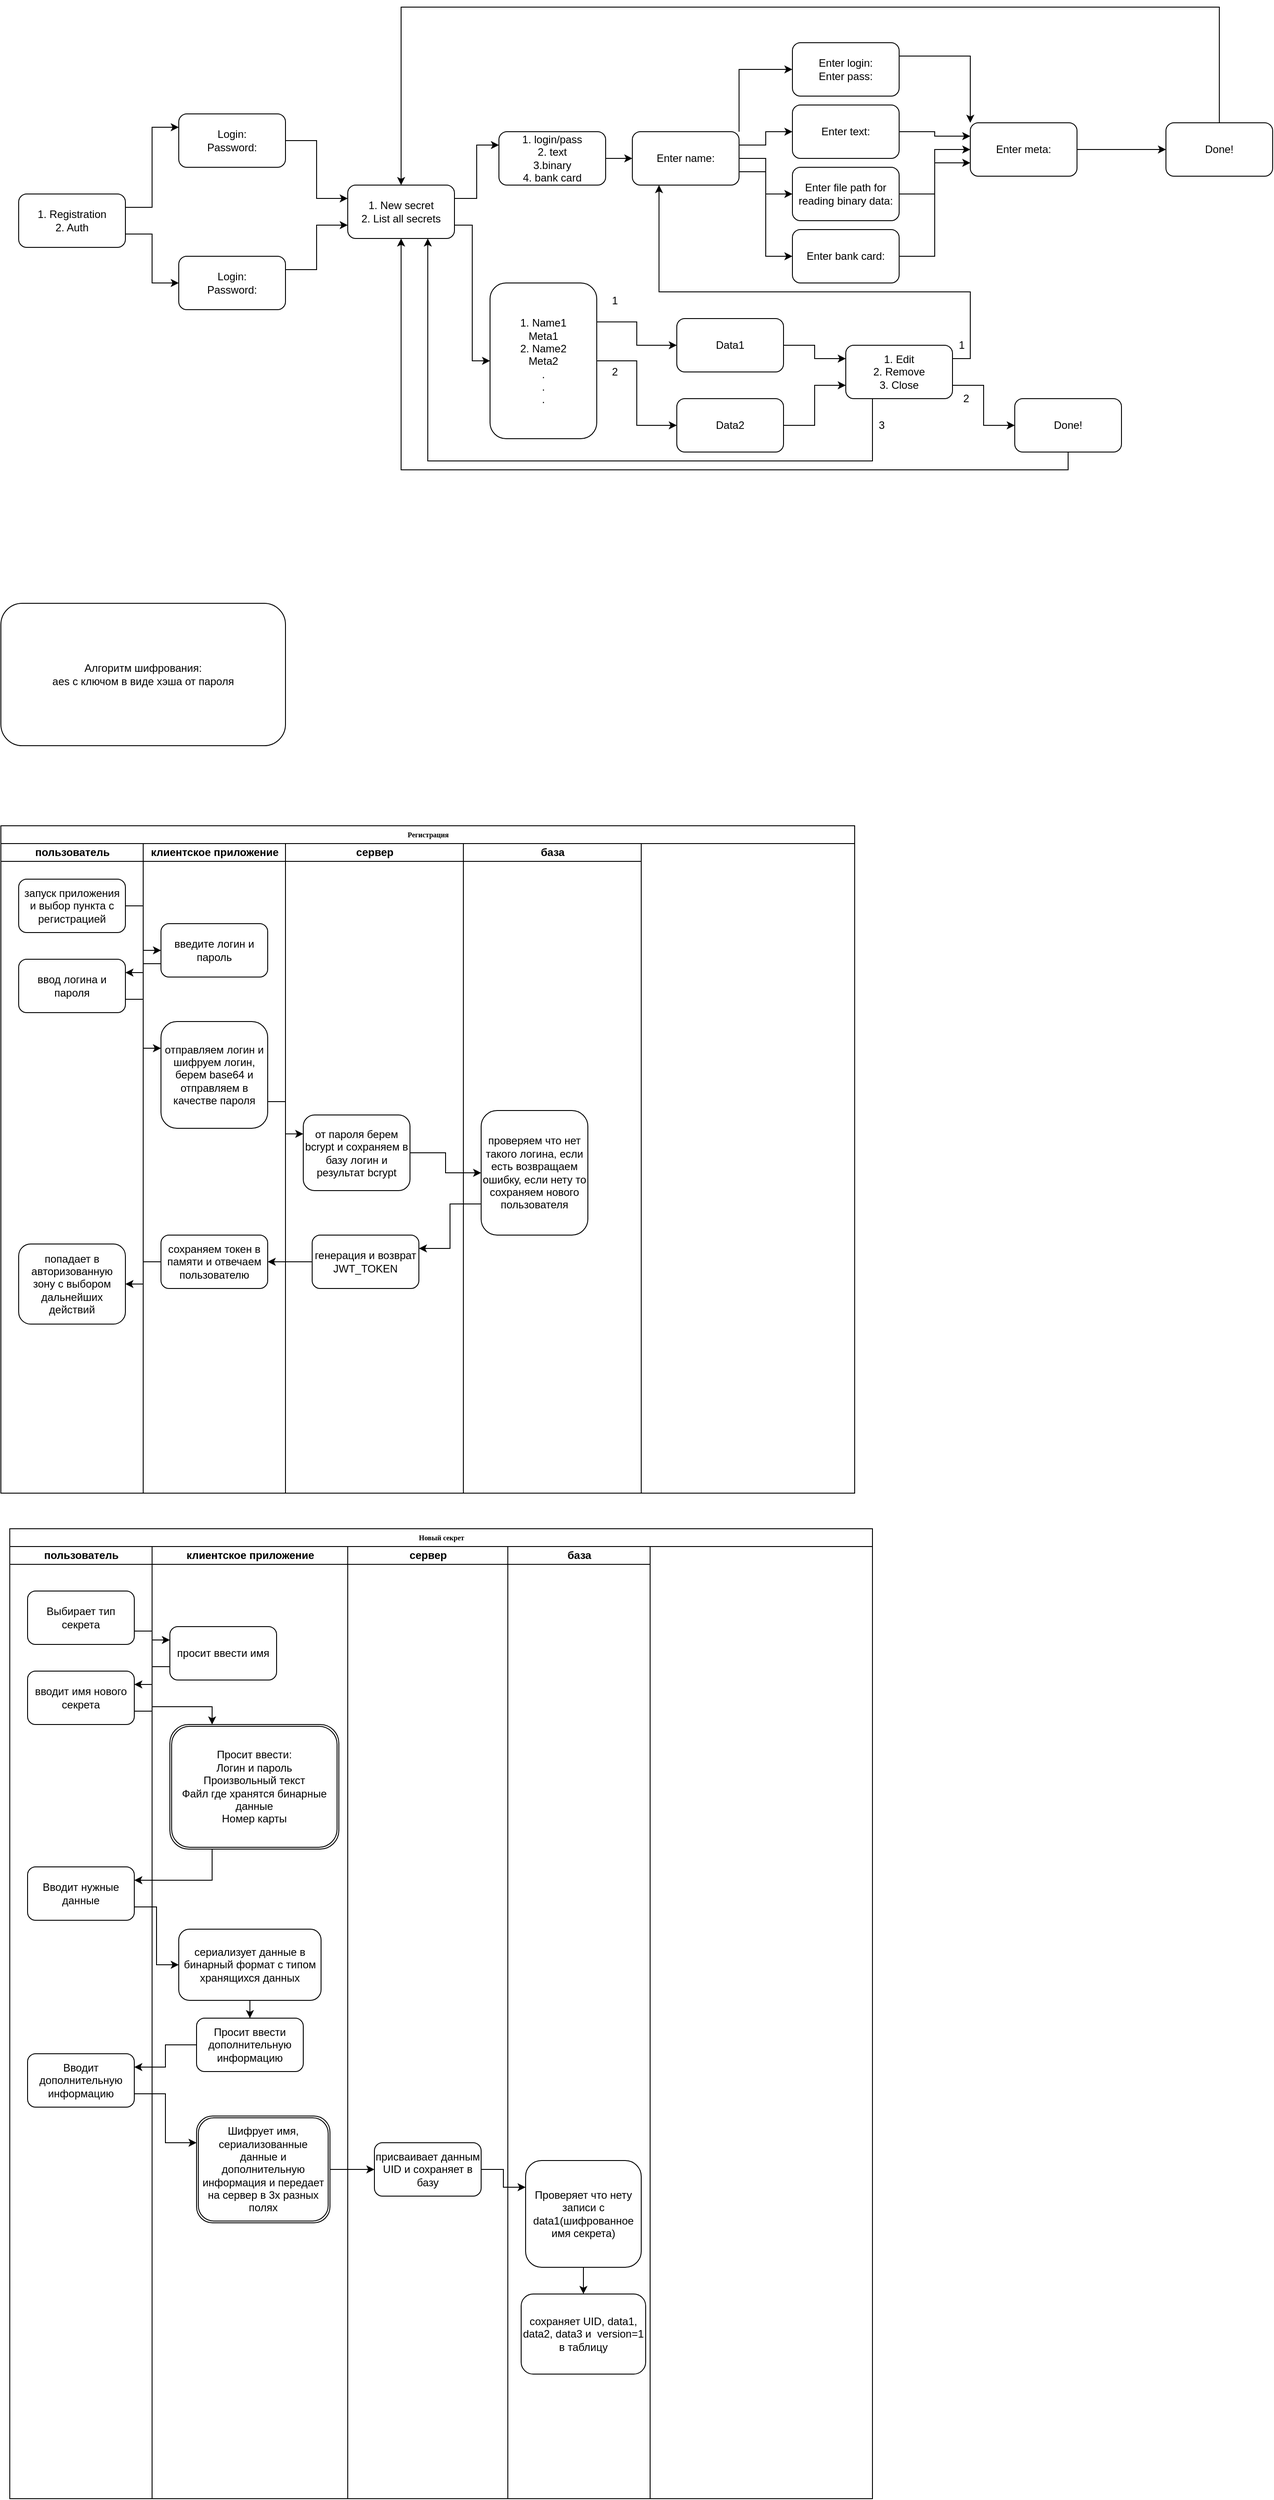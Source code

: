 <mxfile version="21.0.4" type="github">
  <diagram name="Page-1" id="74e2e168-ea6b-b213-b513-2b3c1d86103e">
    <mxGraphModel dx="1191" dy="2531" grid="1" gridSize="10" guides="1" tooltips="1" connect="1" arrows="1" fold="1" page="1" pageScale="1" pageWidth="1100" pageHeight="850" background="none" math="0" shadow="0">
      <root>
        <mxCell id="0" />
        <mxCell id="1" parent="0" />
        <mxCell id="77e6c97f196da883-1" value="Регистрация" style="swimlane;html=1;childLayout=stackLayout;startSize=20;rounded=0;shadow=0;labelBackgroundColor=none;strokeWidth=1;fontFamily=Verdana;fontSize=8;align=center;" parent="1" vertex="1">
          <mxGeometry x="70" y="40" width="960" height="750" as="geometry" />
        </mxCell>
        <mxCell id="77e6c97f196da883-2" value="пользователь" style="swimlane;html=1;startSize=20;" parent="77e6c97f196da883-1" vertex="1">
          <mxGeometry y="20" width="160" height="730" as="geometry" />
        </mxCell>
        <mxCell id="PdHf83JX79WG0qEQujX1-6" value="запуск приложения&lt;br&gt;и выбор пункта с регистрацией" style="rounded=1;whiteSpace=wrap;html=1;" vertex="1" parent="77e6c97f196da883-2">
          <mxGeometry x="20" y="40" width="120" height="60" as="geometry" />
        </mxCell>
        <mxCell id="PdHf83JX79WG0qEQujX1-10" value="ввод логина и пароля" style="rounded=1;whiteSpace=wrap;html=1;" vertex="1" parent="77e6c97f196da883-2">
          <mxGeometry x="20" y="130" width="120" height="60" as="geometry" />
        </mxCell>
        <mxCell id="PdHf83JX79WG0qEQujX1-27" value="попадает в авторизованную зону с выбором дальнейших действий" style="rounded=1;whiteSpace=wrap;html=1;" vertex="1" parent="77e6c97f196da883-2">
          <mxGeometry x="20" y="450" width="120" height="90" as="geometry" />
        </mxCell>
        <mxCell id="77e6c97f196da883-3" value="клиентское приложение" style="swimlane;html=1;startSize=20;" parent="77e6c97f196da883-1" vertex="1">
          <mxGeometry x="160" y="20" width="160" height="730" as="geometry" />
        </mxCell>
        <mxCell id="PdHf83JX79WG0qEQujX1-7" value="введите логин и пароль" style="rounded=1;whiteSpace=wrap;html=1;" vertex="1" parent="77e6c97f196da883-3">
          <mxGeometry x="20" y="90" width="120" height="60" as="geometry" />
        </mxCell>
        <mxCell id="PdHf83JX79WG0qEQujX1-12" value="отправляем логин и шифруем логин, берем base64 и отправляем в качестве пароля" style="rounded=1;whiteSpace=wrap;html=1;" vertex="1" parent="77e6c97f196da883-3">
          <mxGeometry x="20" y="200" width="120" height="120" as="geometry" />
        </mxCell>
        <mxCell id="PdHf83JX79WG0qEQujX1-25" value="сохраняем токен в памяти и отвечаем пользователю" style="rounded=1;whiteSpace=wrap;html=1;" vertex="1" parent="77e6c97f196da883-3">
          <mxGeometry x="20" y="440" width="120" height="60" as="geometry" />
        </mxCell>
        <mxCell id="77e6c97f196da883-4" value="сервер" style="swimlane;html=1;startSize=20;" parent="77e6c97f196da883-1" vertex="1">
          <mxGeometry x="320" y="20" width="200" height="730" as="geometry" />
        </mxCell>
        <mxCell id="PdHf83JX79WG0qEQujX1-15" value="от пароля берем bcrypt и сохраняем в базу логин и результат bcrypt" style="rounded=1;whiteSpace=wrap;html=1;" vertex="1" parent="77e6c97f196da883-4">
          <mxGeometry x="20" y="305" width="120" height="85" as="geometry" />
        </mxCell>
        <mxCell id="PdHf83JX79WG0qEQujX1-23" value="генерация и возврат JWT_TOKEN" style="rounded=1;whiteSpace=wrap;html=1;" vertex="1" parent="77e6c97f196da883-4">
          <mxGeometry x="30" y="440" width="120" height="60" as="geometry" />
        </mxCell>
        <mxCell id="77e6c97f196da883-5" value="база" style="swimlane;html=1;startSize=20;" parent="77e6c97f196da883-1" vertex="1">
          <mxGeometry x="520" y="20" width="200" height="730" as="geometry" />
        </mxCell>
        <mxCell id="PdHf83JX79WG0qEQujX1-17" value="проверяем что нет такого логина, если есть возвращаем ошибку, если нету то сохраняем нового пользователя" style="rounded=1;whiteSpace=wrap;html=1;" vertex="1" parent="77e6c97f196da883-5">
          <mxGeometry x="20" y="300" width="120" height="140" as="geometry" />
        </mxCell>
        <mxCell id="PdHf83JX79WG0qEQujX1-9" style="edgeStyle=orthogonalEdgeStyle;rounded=0;orthogonalLoop=1;jettySize=auto;html=1;exitX=1;exitY=0.5;exitDx=0;exitDy=0;entryX=0;entryY=0.5;entryDx=0;entryDy=0;" edge="1" parent="77e6c97f196da883-1" source="PdHf83JX79WG0qEQujX1-6" target="PdHf83JX79WG0qEQujX1-7">
          <mxGeometry relative="1" as="geometry" />
        </mxCell>
        <mxCell id="PdHf83JX79WG0qEQujX1-11" style="edgeStyle=orthogonalEdgeStyle;rounded=0;orthogonalLoop=1;jettySize=auto;html=1;exitX=0;exitY=0.75;exitDx=0;exitDy=0;entryX=1;entryY=0.25;entryDx=0;entryDy=0;" edge="1" parent="77e6c97f196da883-1" source="PdHf83JX79WG0qEQujX1-7" target="PdHf83JX79WG0qEQujX1-10">
          <mxGeometry relative="1" as="geometry" />
        </mxCell>
        <mxCell id="PdHf83JX79WG0qEQujX1-13" style="edgeStyle=orthogonalEdgeStyle;rounded=0;orthogonalLoop=1;jettySize=auto;html=1;exitX=1;exitY=0.75;exitDx=0;exitDy=0;entryX=0;entryY=0.25;entryDx=0;entryDy=0;" edge="1" parent="77e6c97f196da883-1" source="PdHf83JX79WG0qEQujX1-10" target="PdHf83JX79WG0qEQujX1-12">
          <mxGeometry relative="1" as="geometry" />
        </mxCell>
        <mxCell id="PdHf83JX79WG0qEQujX1-16" style="edgeStyle=orthogonalEdgeStyle;rounded=0;orthogonalLoop=1;jettySize=auto;html=1;exitX=1;exitY=0.75;exitDx=0;exitDy=0;entryX=0;entryY=0.25;entryDx=0;entryDy=0;" edge="1" parent="77e6c97f196da883-1" source="PdHf83JX79WG0qEQujX1-12" target="PdHf83JX79WG0qEQujX1-15">
          <mxGeometry relative="1" as="geometry" />
        </mxCell>
        <mxCell id="PdHf83JX79WG0qEQujX1-18" style="edgeStyle=orthogonalEdgeStyle;rounded=0;orthogonalLoop=1;jettySize=auto;html=1;exitX=1;exitY=0.5;exitDx=0;exitDy=0;entryX=0;entryY=0.5;entryDx=0;entryDy=0;" edge="1" parent="77e6c97f196da883-1" source="PdHf83JX79WG0qEQujX1-15" target="PdHf83JX79WG0qEQujX1-17">
          <mxGeometry relative="1" as="geometry" />
        </mxCell>
        <mxCell id="PdHf83JX79WG0qEQujX1-24" style="edgeStyle=orthogonalEdgeStyle;rounded=0;orthogonalLoop=1;jettySize=auto;html=1;exitX=0;exitY=0.75;exitDx=0;exitDy=0;entryX=1;entryY=0.25;entryDx=0;entryDy=0;" edge="1" parent="77e6c97f196da883-1" source="PdHf83JX79WG0qEQujX1-17" target="PdHf83JX79WG0qEQujX1-23">
          <mxGeometry relative="1" as="geometry" />
        </mxCell>
        <mxCell id="PdHf83JX79WG0qEQujX1-26" style="edgeStyle=orthogonalEdgeStyle;rounded=0;orthogonalLoop=1;jettySize=auto;html=1;exitX=0;exitY=0.5;exitDx=0;exitDy=0;entryX=1;entryY=0.5;entryDx=0;entryDy=0;" edge="1" parent="77e6c97f196da883-1" source="PdHf83JX79WG0qEQujX1-23" target="PdHf83JX79WG0qEQujX1-25">
          <mxGeometry relative="1" as="geometry" />
        </mxCell>
        <mxCell id="PdHf83JX79WG0qEQujX1-28" style="edgeStyle=orthogonalEdgeStyle;rounded=0;orthogonalLoop=1;jettySize=auto;html=1;exitX=0;exitY=0.5;exitDx=0;exitDy=0;entryX=1;entryY=0.5;entryDx=0;entryDy=0;" edge="1" parent="77e6c97f196da883-1" source="PdHf83JX79WG0qEQujX1-25" target="PdHf83JX79WG0qEQujX1-27">
          <mxGeometry relative="1" as="geometry" />
        </mxCell>
        <mxCell id="PdHf83JX79WG0qEQujX1-1" value="Новый секрет" style="swimlane;html=1;childLayout=stackLayout;startSize=20;rounded=0;shadow=0;labelBackgroundColor=none;strokeWidth=1;fontFamily=Verdana;fontSize=8;align=center;" vertex="1" parent="1">
          <mxGeometry x="80" y="830" width="970" height="1090" as="geometry" />
        </mxCell>
        <mxCell id="PdHf83JX79WG0qEQujX1-2" value="пользователь" style="swimlane;html=1;startSize=20;" vertex="1" parent="PdHf83JX79WG0qEQujX1-1">
          <mxGeometry y="20" width="160" height="1070" as="geometry" />
        </mxCell>
        <mxCell id="PdHf83JX79WG0qEQujX1-92" value="вводит имя нового секрета" style="rounded=1;whiteSpace=wrap;html=1;" vertex="1" parent="PdHf83JX79WG0qEQujX1-2">
          <mxGeometry x="20" y="140" width="120" height="60" as="geometry" />
        </mxCell>
        <mxCell id="PdHf83JX79WG0qEQujX1-101" value="Вводит дополнительную информацию" style="rounded=1;whiteSpace=wrap;html=1;" vertex="1" parent="PdHf83JX79WG0qEQujX1-2">
          <mxGeometry x="20" y="570" width="120" height="60" as="geometry" />
        </mxCell>
        <mxCell id="PdHf83JX79WG0qEQujX1-3" value="клиентское приложение" style="swimlane;html=1;startSize=20;" vertex="1" parent="PdHf83JX79WG0qEQujX1-1">
          <mxGeometry x="160" y="20" width="220" height="1070" as="geometry" />
        </mxCell>
        <mxCell id="PdHf83JX79WG0qEQujX1-91" value="просит ввести имя" style="rounded=1;whiteSpace=wrap;html=1;" vertex="1" parent="PdHf83JX79WG0qEQujX1-3">
          <mxGeometry x="20" y="90" width="120" height="60" as="geometry" />
        </mxCell>
        <mxCell id="PdHf83JX79WG0qEQujX1-95" value="Просит ввести:&lt;br&gt;Логин и пароль&lt;br&gt;Произвольный текст&lt;br&gt;Файл где хранятся бинарные данные&lt;br&gt;Номер карты" style="shape=ext;double=1;rounded=1;whiteSpace=wrap;html=1;" vertex="1" parent="PdHf83JX79WG0qEQujX1-3">
          <mxGeometry x="20" y="200" width="190" height="140" as="geometry" />
        </mxCell>
        <mxCell id="PdHf83JX79WG0qEQujX1-99" value="Просит ввести дополнительную информацию" style="rounded=1;whiteSpace=wrap;html=1;" vertex="1" parent="PdHf83JX79WG0qEQujX1-3">
          <mxGeometry x="50" y="530" width="120" height="60" as="geometry" />
        </mxCell>
        <mxCell id="PdHf83JX79WG0qEQujX1-102" value="Шифрует имя, сериализованные данные и дополнительную информация и передает на сервер в 3х разных полях" style="shape=ext;double=1;rounded=1;whiteSpace=wrap;html=1;" vertex="1" parent="PdHf83JX79WG0qEQujX1-3">
          <mxGeometry x="50" y="640" width="150" height="120" as="geometry" />
        </mxCell>
        <mxCell id="PdHf83JX79WG0qEQujX1-4" value="сервер" style="swimlane;html=1;startSize=20;" vertex="1" parent="PdHf83JX79WG0qEQujX1-1">
          <mxGeometry x="380" y="20" width="180" height="1070" as="geometry" />
        </mxCell>
        <mxCell id="PdHf83JX79WG0qEQujX1-103" value="присваивает данным UID и сохраняет в базу" style="rounded=1;whiteSpace=wrap;html=1;" vertex="1" parent="PdHf83JX79WG0qEQujX1-4">
          <mxGeometry x="30" y="670" width="120" height="60" as="geometry" />
        </mxCell>
        <mxCell id="PdHf83JX79WG0qEQujX1-5" value="база" style="swimlane;html=1;startSize=20;" vertex="1" parent="PdHf83JX79WG0qEQujX1-1">
          <mxGeometry x="560" y="20" width="160" height="1070" as="geometry" />
        </mxCell>
        <mxCell id="PdHf83JX79WG0qEQujX1-107" style="edgeStyle=orthogonalEdgeStyle;rounded=0;orthogonalLoop=1;jettySize=auto;html=1;exitX=0.5;exitY=1;exitDx=0;exitDy=0;entryX=0.5;entryY=0;entryDx=0;entryDy=0;" edge="1" parent="PdHf83JX79WG0qEQujX1-5" source="PdHf83JX79WG0qEQujX1-105" target="PdHf83JX79WG0qEQujX1-106">
          <mxGeometry relative="1" as="geometry" />
        </mxCell>
        <mxCell id="PdHf83JX79WG0qEQujX1-105" value="Проверяет что нету записи с data1(шифрованное имя секрета)" style="rounded=1;whiteSpace=wrap;html=1;" vertex="1" parent="PdHf83JX79WG0qEQujX1-5">
          <mxGeometry x="20" y="690" width="130" height="120" as="geometry" />
        </mxCell>
        <mxCell id="PdHf83JX79WG0qEQujX1-106" value="сохраняет UID, data1, data2, data3 и&amp;nbsp; version=1 в таблицу" style="rounded=1;whiteSpace=wrap;html=1;" vertex="1" parent="PdHf83JX79WG0qEQujX1-5">
          <mxGeometry x="15" y="840" width="140" height="90" as="geometry" />
        </mxCell>
        <mxCell id="PdHf83JX79WG0qEQujX1-94" style="edgeStyle=orthogonalEdgeStyle;rounded=0;orthogonalLoop=1;jettySize=auto;html=1;exitX=0;exitY=0.75;exitDx=0;exitDy=0;entryX=1;entryY=0.25;entryDx=0;entryDy=0;" edge="1" parent="PdHf83JX79WG0qEQujX1-1" source="PdHf83JX79WG0qEQujX1-91" target="PdHf83JX79WG0qEQujX1-92">
          <mxGeometry relative="1" as="geometry" />
        </mxCell>
        <mxCell id="PdHf83JX79WG0qEQujX1-104" style="edgeStyle=orthogonalEdgeStyle;rounded=0;orthogonalLoop=1;jettySize=auto;html=1;exitX=1;exitY=0.5;exitDx=0;exitDy=0;entryX=0;entryY=0.5;entryDx=0;entryDy=0;" edge="1" parent="PdHf83JX79WG0qEQujX1-1" source="PdHf83JX79WG0qEQujX1-102" target="PdHf83JX79WG0qEQujX1-103">
          <mxGeometry relative="1" as="geometry" />
        </mxCell>
        <mxCell id="PdHf83JX79WG0qEQujX1-108" style="edgeStyle=orthogonalEdgeStyle;rounded=0;orthogonalLoop=1;jettySize=auto;html=1;exitX=1;exitY=0.5;exitDx=0;exitDy=0;entryX=0;entryY=0.25;entryDx=0;entryDy=0;" edge="1" parent="PdHf83JX79WG0qEQujX1-1" source="PdHf83JX79WG0qEQujX1-103" target="PdHf83JX79WG0qEQujX1-105">
          <mxGeometry relative="1" as="geometry" />
        </mxCell>
        <mxCell id="PdHf83JX79WG0qEQujX1-109" style="edgeStyle=orthogonalEdgeStyle;rounded=0;orthogonalLoop=1;jettySize=auto;html=1;exitX=1;exitY=0.75;exitDx=0;exitDy=0;entryX=0;entryY=0.25;entryDx=0;entryDy=0;" edge="1" parent="PdHf83JX79WG0qEQujX1-1" source="PdHf83JX79WG0qEQujX1-101" target="PdHf83JX79WG0qEQujX1-102">
          <mxGeometry relative="1" as="geometry" />
        </mxCell>
        <mxCell id="PdHf83JX79WG0qEQujX1-110" style="edgeStyle=orthogonalEdgeStyle;rounded=0;orthogonalLoop=1;jettySize=auto;html=1;exitX=0;exitY=0.5;exitDx=0;exitDy=0;entryX=1;entryY=0.25;entryDx=0;entryDy=0;" edge="1" parent="PdHf83JX79WG0qEQujX1-1" source="PdHf83JX79WG0qEQujX1-99" target="PdHf83JX79WG0qEQujX1-101">
          <mxGeometry relative="1" as="geometry" />
        </mxCell>
        <mxCell id="PdHf83JX79WG0qEQujX1-113" style="edgeStyle=orthogonalEdgeStyle;rounded=0;orthogonalLoop=1;jettySize=auto;html=1;exitX=1;exitY=0.75;exitDx=0;exitDy=0;entryX=0.25;entryY=0;entryDx=0;entryDy=0;" edge="1" parent="PdHf83JX79WG0qEQujX1-1" source="PdHf83JX79WG0qEQujX1-92" target="PdHf83JX79WG0qEQujX1-95">
          <mxGeometry relative="1" as="geometry" />
        </mxCell>
        <mxCell id="PdHf83JX79WG0qEQujX1-14" value="Алгоритм шифрования:&lt;br&gt;aes с ключом в виде хэша от пароля" style="rounded=1;whiteSpace=wrap;html=1;" vertex="1" parent="1">
          <mxGeometry x="70" y="-210" width="320" height="160" as="geometry" />
        </mxCell>
        <mxCell id="PdHf83JX79WG0qEQujX1-32" style="edgeStyle=orthogonalEdgeStyle;rounded=0;orthogonalLoop=1;jettySize=auto;html=1;exitX=1;exitY=0.25;exitDx=0;exitDy=0;entryX=0;entryY=0.25;entryDx=0;entryDy=0;" edge="1" parent="1" source="PdHf83JX79WG0qEQujX1-29" target="PdHf83JX79WG0qEQujX1-30">
          <mxGeometry relative="1" as="geometry" />
        </mxCell>
        <mxCell id="PdHf83JX79WG0qEQujX1-35" style="edgeStyle=orthogonalEdgeStyle;rounded=0;orthogonalLoop=1;jettySize=auto;html=1;exitX=1;exitY=0.75;exitDx=0;exitDy=0;entryX=0;entryY=0.5;entryDx=0;entryDy=0;" edge="1" parent="1" source="PdHf83JX79WG0qEQujX1-29" target="PdHf83JX79WG0qEQujX1-34">
          <mxGeometry relative="1" as="geometry" />
        </mxCell>
        <mxCell id="PdHf83JX79WG0qEQujX1-29" value="1. Registration&lt;br&gt;2. Auth" style="rounded=1;whiteSpace=wrap;html=1;" vertex="1" parent="1">
          <mxGeometry x="90" y="-670" width="120" height="60" as="geometry" />
        </mxCell>
        <mxCell id="PdHf83JX79WG0qEQujX1-37" style="edgeStyle=orthogonalEdgeStyle;rounded=0;orthogonalLoop=1;jettySize=auto;html=1;exitX=1;exitY=0.5;exitDx=0;exitDy=0;entryX=0;entryY=0.25;entryDx=0;entryDy=0;" edge="1" parent="1" source="PdHf83JX79WG0qEQujX1-30" target="PdHf83JX79WG0qEQujX1-36">
          <mxGeometry relative="1" as="geometry" />
        </mxCell>
        <mxCell id="PdHf83JX79WG0qEQujX1-30" value="Login:&lt;br&gt;Password:" style="rounded=1;whiteSpace=wrap;html=1;" vertex="1" parent="1">
          <mxGeometry x="270" y="-760" width="120" height="60" as="geometry" />
        </mxCell>
        <mxCell id="PdHf83JX79WG0qEQujX1-38" style="edgeStyle=orthogonalEdgeStyle;rounded=0;orthogonalLoop=1;jettySize=auto;html=1;exitX=1;exitY=0.25;exitDx=0;exitDy=0;entryX=0;entryY=0.75;entryDx=0;entryDy=0;" edge="1" parent="1" source="PdHf83JX79WG0qEQujX1-34" target="PdHf83JX79WG0qEQujX1-36">
          <mxGeometry relative="1" as="geometry" />
        </mxCell>
        <mxCell id="PdHf83JX79WG0qEQujX1-34" value="Login:&lt;br&gt;Password:" style="rounded=1;whiteSpace=wrap;html=1;" vertex="1" parent="1">
          <mxGeometry x="270" y="-600" width="120" height="60" as="geometry" />
        </mxCell>
        <mxCell id="PdHf83JX79WG0qEQujX1-62" style="edgeStyle=orthogonalEdgeStyle;rounded=0;orthogonalLoop=1;jettySize=auto;html=1;exitX=1;exitY=0.25;exitDx=0;exitDy=0;entryX=0;entryY=0.25;entryDx=0;entryDy=0;" edge="1" parent="1" source="PdHf83JX79WG0qEQujX1-36" target="PdHf83JX79WG0qEQujX1-39">
          <mxGeometry relative="1" as="geometry" />
        </mxCell>
        <mxCell id="PdHf83JX79WG0qEQujX1-65" style="edgeStyle=orthogonalEdgeStyle;rounded=0;orthogonalLoop=1;jettySize=auto;html=1;exitX=1;exitY=0.75;exitDx=0;exitDy=0;entryX=0;entryY=0.5;entryDx=0;entryDy=0;" edge="1" parent="1" source="PdHf83JX79WG0qEQujX1-36" target="PdHf83JX79WG0qEQujX1-64">
          <mxGeometry relative="1" as="geometry" />
        </mxCell>
        <mxCell id="PdHf83JX79WG0qEQujX1-36" value="1. New secret&lt;br&gt;2. List all secrets" style="rounded=1;whiteSpace=wrap;html=1;" vertex="1" parent="1">
          <mxGeometry x="460" y="-680" width="120" height="60" as="geometry" />
        </mxCell>
        <mxCell id="PdHf83JX79WG0qEQujX1-50" style="edgeStyle=orthogonalEdgeStyle;rounded=0;orthogonalLoop=1;jettySize=auto;html=1;exitX=1;exitY=0.5;exitDx=0;exitDy=0;entryX=0;entryY=0.5;entryDx=0;entryDy=0;" edge="1" parent="1" source="PdHf83JX79WG0qEQujX1-39" target="PdHf83JX79WG0qEQujX1-49">
          <mxGeometry relative="1" as="geometry" />
        </mxCell>
        <mxCell id="PdHf83JX79WG0qEQujX1-39" value="1. login/pass&lt;br&gt;2. text&lt;br&gt;3.binary&lt;br&gt;4. bank card" style="rounded=1;whiteSpace=wrap;html=1;" vertex="1" parent="1">
          <mxGeometry x="630" y="-740" width="120" height="60" as="geometry" />
        </mxCell>
        <mxCell id="PdHf83JX79WG0qEQujX1-56" style="edgeStyle=orthogonalEdgeStyle;rounded=0;orthogonalLoop=1;jettySize=auto;html=1;exitX=1;exitY=0.25;exitDx=0;exitDy=0;entryX=0;entryY=0;entryDx=0;entryDy=0;" edge="1" parent="1" source="PdHf83JX79WG0qEQujX1-40" target="PdHf83JX79WG0qEQujX1-55">
          <mxGeometry relative="1" as="geometry" />
        </mxCell>
        <mxCell id="PdHf83JX79WG0qEQujX1-40" value="Enter login:&lt;br&gt;Enter pass:" style="rounded=1;whiteSpace=wrap;html=1;" vertex="1" parent="1">
          <mxGeometry x="960" y="-840" width="120" height="60" as="geometry" />
        </mxCell>
        <mxCell id="PdHf83JX79WG0qEQujX1-57" style="edgeStyle=orthogonalEdgeStyle;rounded=0;orthogonalLoop=1;jettySize=auto;html=1;exitX=1;exitY=0.5;exitDx=0;exitDy=0;entryX=0;entryY=0.25;entryDx=0;entryDy=0;" edge="1" parent="1" source="PdHf83JX79WG0qEQujX1-42" target="PdHf83JX79WG0qEQujX1-55">
          <mxGeometry relative="1" as="geometry" />
        </mxCell>
        <mxCell id="PdHf83JX79WG0qEQujX1-42" value="Enter text:" style="rounded=1;whiteSpace=wrap;html=1;" vertex="1" parent="1">
          <mxGeometry x="960" y="-770" width="120" height="60" as="geometry" />
        </mxCell>
        <mxCell id="PdHf83JX79WG0qEQujX1-58" style="edgeStyle=orthogonalEdgeStyle;rounded=0;orthogonalLoop=1;jettySize=auto;html=1;exitX=1;exitY=0.5;exitDx=0;exitDy=0;entryX=0;entryY=0.5;entryDx=0;entryDy=0;" edge="1" parent="1" source="PdHf83JX79WG0qEQujX1-45" target="PdHf83JX79WG0qEQujX1-55">
          <mxGeometry relative="1" as="geometry" />
        </mxCell>
        <mxCell id="PdHf83JX79WG0qEQujX1-45" value="Enter file path for reading binary data:" style="rounded=1;whiteSpace=wrap;html=1;" vertex="1" parent="1">
          <mxGeometry x="960" y="-700" width="120" height="60" as="geometry" />
        </mxCell>
        <mxCell id="PdHf83JX79WG0qEQujX1-59" style="edgeStyle=orthogonalEdgeStyle;rounded=0;orthogonalLoop=1;jettySize=auto;html=1;exitX=1;exitY=0.5;exitDx=0;exitDy=0;entryX=0;entryY=0.75;entryDx=0;entryDy=0;" edge="1" parent="1" source="PdHf83JX79WG0qEQujX1-47" target="PdHf83JX79WG0qEQujX1-55">
          <mxGeometry relative="1" as="geometry" />
        </mxCell>
        <mxCell id="PdHf83JX79WG0qEQujX1-47" value="Enter bank card:" style="rounded=1;whiteSpace=wrap;html=1;" vertex="1" parent="1">
          <mxGeometry x="960" y="-630" width="120" height="60" as="geometry" />
        </mxCell>
        <mxCell id="PdHf83JX79WG0qEQujX1-51" style="edgeStyle=orthogonalEdgeStyle;rounded=0;orthogonalLoop=1;jettySize=auto;html=1;exitX=1;exitY=0;exitDx=0;exitDy=0;entryX=0;entryY=0.5;entryDx=0;entryDy=0;" edge="1" parent="1" source="PdHf83JX79WG0qEQujX1-49" target="PdHf83JX79WG0qEQujX1-40">
          <mxGeometry relative="1" as="geometry" />
        </mxCell>
        <mxCell id="PdHf83JX79WG0qEQujX1-52" style="edgeStyle=orthogonalEdgeStyle;rounded=0;orthogonalLoop=1;jettySize=auto;html=1;exitX=1;exitY=0.25;exitDx=0;exitDy=0;entryX=0;entryY=0.5;entryDx=0;entryDy=0;" edge="1" parent="1" source="PdHf83JX79WG0qEQujX1-49" target="PdHf83JX79WG0qEQujX1-42">
          <mxGeometry relative="1" as="geometry" />
        </mxCell>
        <mxCell id="PdHf83JX79WG0qEQujX1-53" style="edgeStyle=orthogonalEdgeStyle;rounded=0;orthogonalLoop=1;jettySize=auto;html=1;exitX=1;exitY=0.5;exitDx=0;exitDy=0;entryX=0;entryY=0.5;entryDx=0;entryDy=0;" edge="1" parent="1" source="PdHf83JX79WG0qEQujX1-49" target="PdHf83JX79WG0qEQujX1-45">
          <mxGeometry relative="1" as="geometry" />
        </mxCell>
        <mxCell id="PdHf83JX79WG0qEQujX1-54" style="edgeStyle=orthogonalEdgeStyle;rounded=0;orthogonalLoop=1;jettySize=auto;html=1;exitX=1;exitY=0.75;exitDx=0;exitDy=0;entryX=0;entryY=0.5;entryDx=0;entryDy=0;" edge="1" parent="1" source="PdHf83JX79WG0qEQujX1-49" target="PdHf83JX79WG0qEQujX1-47">
          <mxGeometry relative="1" as="geometry" />
        </mxCell>
        <mxCell id="PdHf83JX79WG0qEQujX1-49" value="Enter name:" style="rounded=1;whiteSpace=wrap;html=1;" vertex="1" parent="1">
          <mxGeometry x="780" y="-740" width="120" height="60" as="geometry" />
        </mxCell>
        <mxCell id="PdHf83JX79WG0qEQujX1-61" style="edgeStyle=orthogonalEdgeStyle;rounded=0;orthogonalLoop=1;jettySize=auto;html=1;exitX=1;exitY=0.5;exitDx=0;exitDy=0;entryX=0;entryY=0.5;entryDx=0;entryDy=0;" edge="1" parent="1" source="PdHf83JX79WG0qEQujX1-55" target="PdHf83JX79WG0qEQujX1-60">
          <mxGeometry relative="1" as="geometry" />
        </mxCell>
        <mxCell id="PdHf83JX79WG0qEQujX1-55" value="Enter meta:" style="rounded=1;whiteSpace=wrap;html=1;" vertex="1" parent="1">
          <mxGeometry x="1160" y="-750" width="120" height="60" as="geometry" />
        </mxCell>
        <mxCell id="PdHf83JX79WG0qEQujX1-63" style="edgeStyle=orthogonalEdgeStyle;rounded=0;orthogonalLoop=1;jettySize=auto;html=1;exitX=0.5;exitY=0;exitDx=0;exitDy=0;entryX=0.5;entryY=0;entryDx=0;entryDy=0;" edge="1" parent="1" source="PdHf83JX79WG0qEQujX1-60" target="PdHf83JX79WG0qEQujX1-36">
          <mxGeometry relative="1" as="geometry">
            <Array as="points">
              <mxPoint x="1440" y="-880" />
              <mxPoint x="520" y="-880" />
            </Array>
          </mxGeometry>
        </mxCell>
        <mxCell id="PdHf83JX79WG0qEQujX1-60" value="Done!" style="rounded=1;whiteSpace=wrap;html=1;" vertex="1" parent="1">
          <mxGeometry x="1380" y="-750" width="120" height="60" as="geometry" />
        </mxCell>
        <mxCell id="PdHf83JX79WG0qEQujX1-71" style="edgeStyle=orthogonalEdgeStyle;rounded=0;orthogonalLoop=1;jettySize=auto;html=1;exitX=1;exitY=0.25;exitDx=0;exitDy=0;entryX=0;entryY=0.5;entryDx=0;entryDy=0;" edge="1" parent="1" source="PdHf83JX79WG0qEQujX1-64" target="PdHf83JX79WG0qEQujX1-70">
          <mxGeometry relative="1" as="geometry" />
        </mxCell>
        <mxCell id="PdHf83JX79WG0qEQujX1-73" style="edgeStyle=orthogonalEdgeStyle;rounded=0;orthogonalLoop=1;jettySize=auto;html=1;exitX=1;exitY=0.5;exitDx=0;exitDy=0;entryX=0;entryY=0.5;entryDx=0;entryDy=0;" edge="1" parent="1" source="PdHf83JX79WG0qEQujX1-64" target="PdHf83JX79WG0qEQujX1-72">
          <mxGeometry relative="1" as="geometry" />
        </mxCell>
        <mxCell id="PdHf83JX79WG0qEQujX1-64" value="1. Name1&lt;br&gt;Meta1&lt;br&gt;2. Name2&lt;br&gt;Meta2&lt;br&gt;.&lt;br&gt;.&lt;br&gt;." style="rounded=1;whiteSpace=wrap;html=1;" vertex="1" parent="1">
          <mxGeometry x="620" y="-570" width="120" height="175" as="geometry" />
        </mxCell>
        <mxCell id="PdHf83JX79WG0qEQujX1-75" style="edgeStyle=orthogonalEdgeStyle;rounded=0;orthogonalLoop=1;jettySize=auto;html=1;exitX=1;exitY=0.5;exitDx=0;exitDy=0;entryX=0;entryY=0.25;entryDx=0;entryDy=0;" edge="1" parent="1" source="PdHf83JX79WG0qEQujX1-70" target="PdHf83JX79WG0qEQujX1-74">
          <mxGeometry relative="1" as="geometry" />
        </mxCell>
        <mxCell id="PdHf83JX79WG0qEQujX1-70" value="Data1" style="rounded=1;whiteSpace=wrap;html=1;" vertex="1" parent="1">
          <mxGeometry x="830" y="-530" width="120" height="60" as="geometry" />
        </mxCell>
        <mxCell id="PdHf83JX79WG0qEQujX1-76" style="edgeStyle=orthogonalEdgeStyle;rounded=0;orthogonalLoop=1;jettySize=auto;html=1;exitX=1;exitY=0.5;exitDx=0;exitDy=0;entryX=0;entryY=0.75;entryDx=0;entryDy=0;" edge="1" parent="1" source="PdHf83JX79WG0qEQujX1-72" target="PdHf83JX79WG0qEQujX1-74">
          <mxGeometry relative="1" as="geometry" />
        </mxCell>
        <mxCell id="PdHf83JX79WG0qEQujX1-72" value="Data2" style="rounded=1;whiteSpace=wrap;html=1;" vertex="1" parent="1">
          <mxGeometry x="830" y="-440" width="120" height="60" as="geometry" />
        </mxCell>
        <mxCell id="PdHf83JX79WG0qEQujX1-78" style="edgeStyle=orthogonalEdgeStyle;rounded=0;orthogonalLoop=1;jettySize=auto;html=1;exitX=0.25;exitY=1;exitDx=0;exitDy=0;entryX=0.75;entryY=1;entryDx=0;entryDy=0;" edge="1" parent="1" source="PdHf83JX79WG0qEQujX1-74" target="PdHf83JX79WG0qEQujX1-36">
          <mxGeometry relative="1" as="geometry">
            <mxPoint x="510.0" y="-560" as="targetPoint" />
            <Array as="points">
              <mxPoint x="1050" y="-370" />
              <mxPoint x="550" y="-370" />
            </Array>
          </mxGeometry>
        </mxCell>
        <mxCell id="PdHf83JX79WG0qEQujX1-81" style="edgeStyle=orthogonalEdgeStyle;rounded=0;orthogonalLoop=1;jettySize=auto;html=1;exitX=1;exitY=0.75;exitDx=0;exitDy=0;" edge="1" parent="1" source="PdHf83JX79WG0qEQujX1-74" target="PdHf83JX79WG0qEQujX1-80">
          <mxGeometry relative="1" as="geometry" />
        </mxCell>
        <mxCell id="PdHf83JX79WG0qEQujX1-86" style="edgeStyle=orthogonalEdgeStyle;rounded=0;orthogonalLoop=1;jettySize=auto;html=1;exitX=1;exitY=0.25;exitDx=0;exitDy=0;entryX=0.25;entryY=1;entryDx=0;entryDy=0;" edge="1" parent="1" source="PdHf83JX79WG0qEQujX1-74" target="PdHf83JX79WG0qEQujX1-49">
          <mxGeometry relative="1" as="geometry">
            <mxPoint x="1120" y="-580" as="targetPoint" />
            <Array as="points">
              <mxPoint x="1160" y="-485" />
              <mxPoint x="1160" y="-560" />
              <mxPoint x="810" y="-560" />
            </Array>
          </mxGeometry>
        </mxCell>
        <mxCell id="PdHf83JX79WG0qEQujX1-74" value="1. Edit&lt;br&gt;2. Remove&lt;br&gt;3. Close" style="rounded=1;whiteSpace=wrap;html=1;" vertex="1" parent="1">
          <mxGeometry x="1020" y="-500" width="120" height="60" as="geometry" />
        </mxCell>
        <mxCell id="PdHf83JX79WG0qEQujX1-83" style="edgeStyle=orthogonalEdgeStyle;rounded=0;orthogonalLoop=1;jettySize=auto;html=1;exitX=0.5;exitY=1;exitDx=0;exitDy=0;" edge="1" parent="1" source="PdHf83JX79WG0qEQujX1-80" target="PdHf83JX79WG0qEQujX1-36">
          <mxGeometry relative="1" as="geometry">
            <mxPoint x="680.0" y="-250" as="targetPoint" />
          </mxGeometry>
        </mxCell>
        <mxCell id="PdHf83JX79WG0qEQujX1-80" value="Done!" style="rounded=1;whiteSpace=wrap;html=1;" vertex="1" parent="1">
          <mxGeometry x="1210" y="-440" width="120" height="60" as="geometry" />
        </mxCell>
        <mxCell id="PdHf83JX79WG0qEQujX1-84" value="3" style="text;html=1;align=center;verticalAlign=middle;resizable=0;points=[];autosize=1;strokeColor=none;fillColor=none;" vertex="1" parent="1">
          <mxGeometry x="1045" y="-425" width="30" height="30" as="geometry" />
        </mxCell>
        <mxCell id="PdHf83JX79WG0qEQujX1-85" value="2" style="text;html=1;align=center;verticalAlign=middle;resizable=0;points=[];autosize=1;strokeColor=none;fillColor=none;" vertex="1" parent="1">
          <mxGeometry x="1140" y="-455" width="30" height="30" as="geometry" />
        </mxCell>
        <mxCell id="PdHf83JX79WG0qEQujX1-87" value="1" style="text;html=1;align=center;verticalAlign=middle;resizable=0;points=[];autosize=1;strokeColor=none;fillColor=none;" vertex="1" parent="1">
          <mxGeometry x="1135" y="-515" width="30" height="30" as="geometry" />
        </mxCell>
        <mxCell id="PdHf83JX79WG0qEQujX1-88" value="1" style="text;html=1;align=center;verticalAlign=middle;resizable=0;points=[];autosize=1;strokeColor=none;fillColor=none;" vertex="1" parent="1">
          <mxGeometry x="745" y="-565" width="30" height="30" as="geometry" />
        </mxCell>
        <mxCell id="PdHf83JX79WG0qEQujX1-89" value="2" style="text;html=1;align=center;verticalAlign=middle;resizable=0;points=[];autosize=1;strokeColor=none;fillColor=none;" vertex="1" parent="1">
          <mxGeometry x="745" y="-485" width="30" height="30" as="geometry" />
        </mxCell>
        <mxCell id="PdHf83JX79WG0qEQujX1-93" style="edgeStyle=orthogonalEdgeStyle;rounded=0;orthogonalLoop=1;jettySize=auto;html=1;exitX=1;exitY=0.75;exitDx=0;exitDy=0;entryX=0;entryY=0.25;entryDx=0;entryDy=0;" edge="1" parent="1" source="PdHf83JX79WG0qEQujX1-90" target="PdHf83JX79WG0qEQujX1-91">
          <mxGeometry relative="1" as="geometry" />
        </mxCell>
        <mxCell id="PdHf83JX79WG0qEQujX1-90" value="Выбирает тип секрета" style="rounded=1;whiteSpace=wrap;html=1;" vertex="1" parent="1">
          <mxGeometry x="100" y="900" width="120" height="60" as="geometry" />
        </mxCell>
        <mxCell id="PdHf83JX79WG0qEQujX1-111" style="edgeStyle=orthogonalEdgeStyle;rounded=0;orthogonalLoop=1;jettySize=auto;html=1;exitX=1;exitY=0.75;exitDx=0;exitDy=0;entryX=0;entryY=0.5;entryDx=0;entryDy=0;" edge="1" parent="1" source="PdHf83JX79WG0qEQujX1-97" target="PdHf83JX79WG0qEQujX1-98">
          <mxGeometry relative="1" as="geometry" />
        </mxCell>
        <mxCell id="PdHf83JX79WG0qEQujX1-97" value="Вводит нужные данные" style="rounded=1;whiteSpace=wrap;html=1;" vertex="1" parent="1">
          <mxGeometry x="100" y="1210" width="120" height="60" as="geometry" />
        </mxCell>
        <mxCell id="PdHf83JX79WG0qEQujX1-100" value="" style="edgeStyle=orthogonalEdgeStyle;rounded=0;orthogonalLoop=1;jettySize=auto;html=1;" edge="1" parent="1" source="PdHf83JX79WG0qEQujX1-98" target="PdHf83JX79WG0qEQujX1-99">
          <mxGeometry relative="1" as="geometry" />
        </mxCell>
        <mxCell id="PdHf83JX79WG0qEQujX1-98" value="сериализует данные в бинарный формат с типом хранящихся данных" style="rounded=1;whiteSpace=wrap;html=1;" vertex="1" parent="1">
          <mxGeometry x="270" y="1280" width="160" height="80" as="geometry" />
        </mxCell>
        <mxCell id="PdHf83JX79WG0qEQujX1-112" style="edgeStyle=orthogonalEdgeStyle;rounded=0;orthogonalLoop=1;jettySize=auto;html=1;exitX=0.25;exitY=1;exitDx=0;exitDy=0;entryX=1;entryY=0.25;entryDx=0;entryDy=0;" edge="1" parent="1" source="PdHf83JX79WG0qEQujX1-95" target="PdHf83JX79WG0qEQujX1-97">
          <mxGeometry relative="1" as="geometry" />
        </mxCell>
      </root>
    </mxGraphModel>
  </diagram>
</mxfile>

